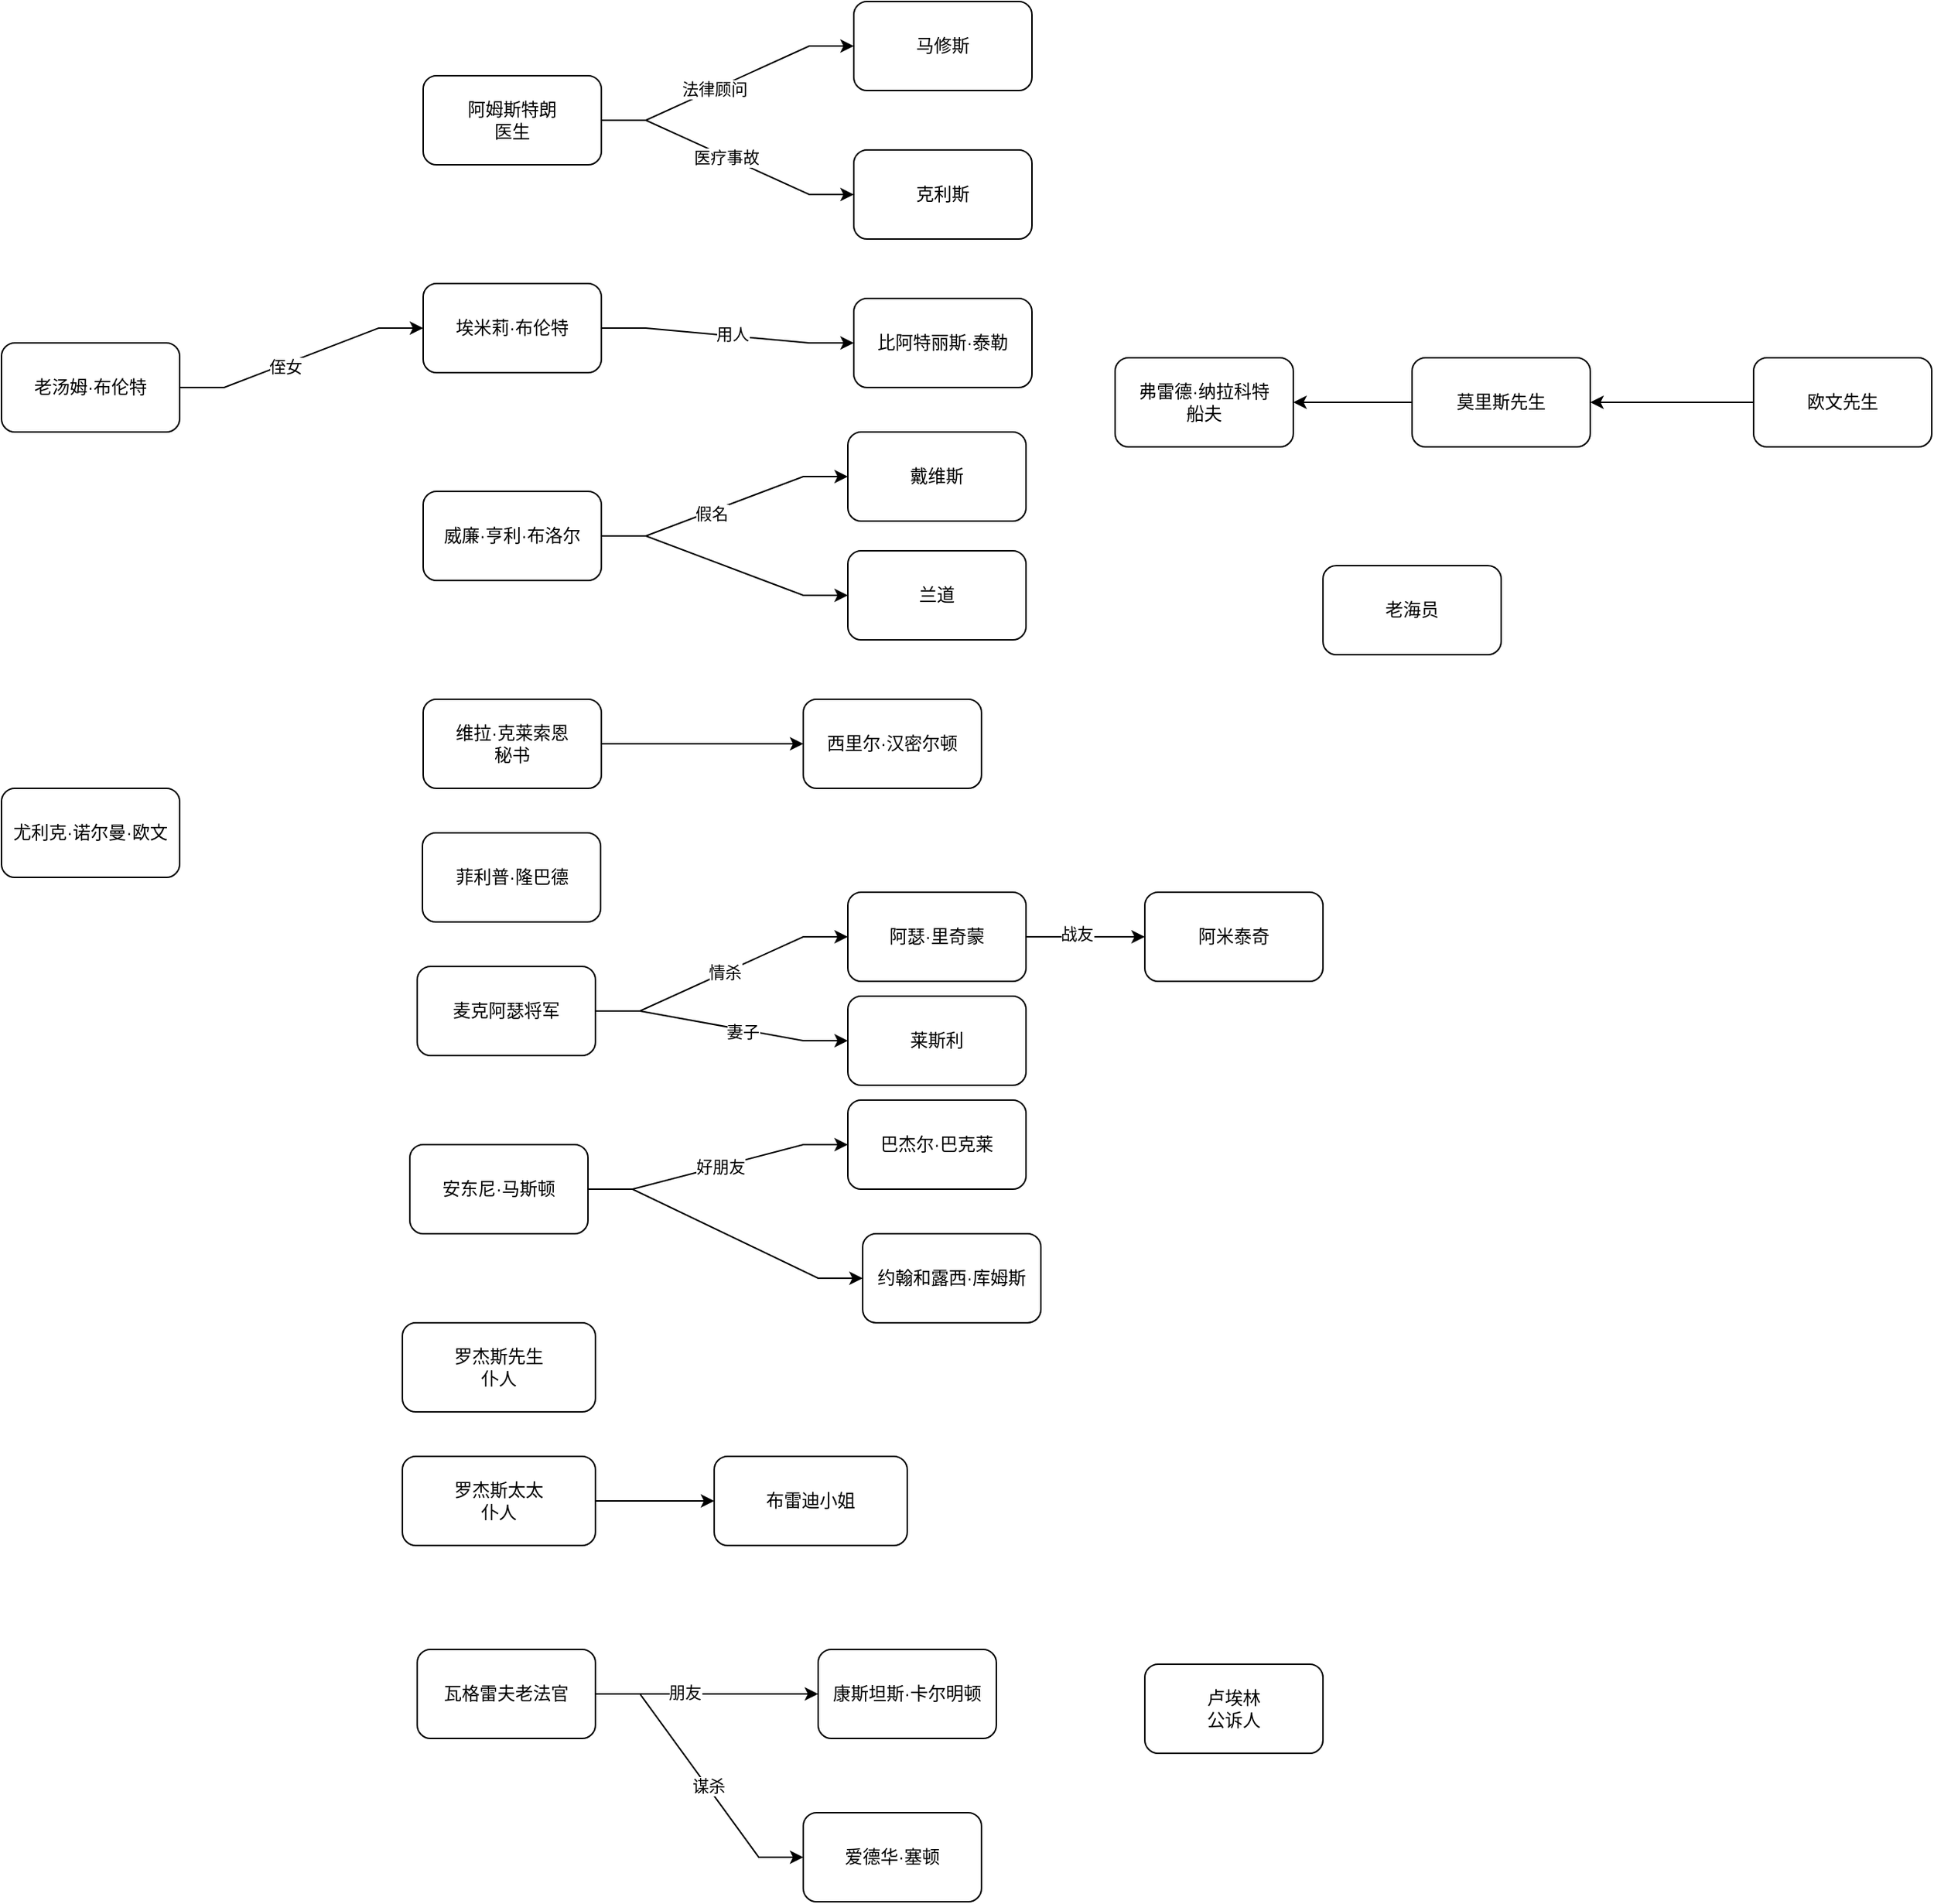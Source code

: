 <mxfile version="24.2.5" type="device">
  <diagram name="第 1 页" id="uaYLFDXUeedFQShtjSbM">
    <mxGraphModel dx="1434" dy="2005" grid="1" gridSize="10" guides="1" tooltips="1" connect="1" arrows="1" fold="1" page="1" pageScale="1" pageWidth="827" pageHeight="1169" math="0" shadow="0">
      <root>
        <mxCell id="0" />
        <mxCell id="1" parent="0" />
        <mxCell id="Sl-FEf8JmTTaRZ0j0qlJ-5" style="edgeStyle=entityRelationEdgeStyle;rounded=0;orthogonalLoop=1;jettySize=auto;html=1;exitX=1;exitY=0.5;exitDx=0;exitDy=0;entryX=0;entryY=0.5;entryDx=0;entryDy=0;" edge="1" parent="1" source="C-dWYYlg3CatljImR4sD-1" target="C-dWYYlg3CatljImR4sD-17">
          <mxGeometry relative="1" as="geometry" />
        </mxCell>
        <mxCell id="Sl-FEf8JmTTaRZ0j0qlJ-6" value="假名" style="edgeLabel;html=1;align=center;verticalAlign=middle;resizable=0;points=[];" vertex="1" connectable="0" parent="Sl-FEf8JmTTaRZ0j0qlJ-5">
          <mxGeometry x="-0.121" y="-1" relative="1" as="geometry">
            <mxPoint as="offset" />
          </mxGeometry>
        </mxCell>
        <mxCell id="Sl-FEf8JmTTaRZ0j0qlJ-25" value="" style="edgeStyle=entityRelationEdgeStyle;rounded=0;orthogonalLoop=1;jettySize=auto;html=1;" edge="1" parent="1" source="C-dWYYlg3CatljImR4sD-1" target="Sl-FEf8JmTTaRZ0j0qlJ-24">
          <mxGeometry relative="1" as="geometry" />
        </mxCell>
        <mxCell id="C-dWYYlg3CatljImR4sD-1" value="威廉·亨利·布洛尔" style="rounded=1;whiteSpace=wrap;html=1;" parent="1" vertex="1">
          <mxGeometry x="354" y="140" width="120" height="60" as="geometry" />
        </mxCell>
        <mxCell id="Sl-FEf8JmTTaRZ0j0qlJ-41" value="" style="edgeStyle=entityRelationEdgeStyle;rounded=0;orthogonalLoop=1;jettySize=auto;html=1;" edge="1" parent="1" source="C-dWYYlg3CatljImR4sD-2" target="Sl-FEf8JmTTaRZ0j0qlJ-40">
          <mxGeometry relative="1" as="geometry" />
        </mxCell>
        <mxCell id="Sl-FEf8JmTTaRZ0j0qlJ-42" value="用人" style="edgeLabel;html=1;align=center;verticalAlign=middle;resizable=0;points=[];" vertex="1" connectable="0" parent="Sl-FEf8JmTTaRZ0j0qlJ-41">
          <mxGeometry x="0.025" y="1" relative="1" as="geometry">
            <mxPoint as="offset" />
          </mxGeometry>
        </mxCell>
        <mxCell id="C-dWYYlg3CatljImR4sD-2" value="埃米莉·布伦特" style="rounded=1;whiteSpace=wrap;html=1;" parent="1" vertex="1">
          <mxGeometry x="354" width="120" height="60" as="geometry" />
        </mxCell>
        <mxCell id="Sl-FEf8JmTTaRZ0j0qlJ-17" value="" style="edgeStyle=orthogonalEdgeStyle;rounded=0;orthogonalLoop=1;jettySize=auto;html=1;" edge="1" parent="1" source="C-dWYYlg3CatljImR4sD-3" target="Sl-FEf8JmTTaRZ0j0qlJ-16">
          <mxGeometry relative="1" as="geometry" />
        </mxCell>
        <mxCell id="C-dWYYlg3CatljImR4sD-3" value="维拉·克莱索恩&lt;div&gt;秘书&lt;/div&gt;" style="rounded=1;whiteSpace=wrap;html=1;strokeColor=default;align=center;verticalAlign=middle;fillColor=default;" parent="1" vertex="1">
          <mxGeometry x="354" y="280" width="120" height="60" as="geometry" />
        </mxCell>
        <mxCell id="Sl-FEf8JmTTaRZ0j0qlJ-14" value="" style="edgeStyle=entityRelationEdgeStyle;rounded=0;orthogonalLoop=1;jettySize=auto;html=1;" edge="1" parent="1" source="C-dWYYlg3CatljImR4sD-4" target="Sl-FEf8JmTTaRZ0j0qlJ-13">
          <mxGeometry relative="1" as="geometry" />
        </mxCell>
        <mxCell id="Sl-FEf8JmTTaRZ0j0qlJ-15" value="法律顾问" style="edgeLabel;html=1;align=center;verticalAlign=middle;resizable=0;points=[];" vertex="1" connectable="0" parent="Sl-FEf8JmTTaRZ0j0qlJ-14">
          <mxGeometry x="-0.112" relative="1" as="geometry">
            <mxPoint as="offset" />
          </mxGeometry>
        </mxCell>
        <mxCell id="Sl-FEf8JmTTaRZ0j0qlJ-27" value="" style="edgeStyle=entityRelationEdgeStyle;rounded=0;orthogonalLoop=1;jettySize=auto;html=1;" edge="1" parent="1" source="C-dWYYlg3CatljImR4sD-4" target="Sl-FEf8JmTTaRZ0j0qlJ-26">
          <mxGeometry relative="1" as="geometry" />
        </mxCell>
        <mxCell id="Sl-FEf8JmTTaRZ0j0qlJ-28" value="医疗事故" style="edgeLabel;html=1;align=center;verticalAlign=middle;resizable=0;points=[];" vertex="1" connectable="0" parent="Sl-FEf8JmTTaRZ0j0qlJ-27">
          <mxGeometry x="-0.011" relative="1" as="geometry">
            <mxPoint as="offset" />
          </mxGeometry>
        </mxCell>
        <mxCell id="C-dWYYlg3CatljImR4sD-4" value="阿姆斯特朗&lt;div&gt;医生&lt;/div&gt;" style="rounded=1;whiteSpace=wrap;html=1;strokeColor=default;align=center;verticalAlign=middle;fillColor=default;" parent="1" vertex="1">
          <mxGeometry x="354" y="-140" width="120" height="60" as="geometry" />
        </mxCell>
        <mxCell id="C-dWYYlg3CatljImR4sD-5" value="菲利普·隆巴德" style="rounded=1;whiteSpace=wrap;html=1;strokeColor=default;align=center;verticalAlign=middle;fillColor=default;" parent="1" vertex="1">
          <mxGeometry x="353.5" y="370" width="120" height="60" as="geometry" />
        </mxCell>
        <mxCell id="Sl-FEf8JmTTaRZ0j0qlJ-8" value="" style="edgeStyle=orthogonalEdgeStyle;rounded=0;orthogonalLoop=1;jettySize=auto;html=1;" edge="1" parent="1" source="C-dWYYlg3CatljImR4sD-6" target="Sl-FEf8JmTTaRZ0j0qlJ-7">
          <mxGeometry relative="1" as="geometry" />
        </mxCell>
        <mxCell id="Sl-FEf8JmTTaRZ0j0qlJ-9" value="朋友" style="edgeLabel;html=1;align=center;verticalAlign=middle;resizable=0;points=[];" vertex="1" connectable="0" parent="Sl-FEf8JmTTaRZ0j0qlJ-8">
          <mxGeometry x="-0.2" y="1" relative="1" as="geometry">
            <mxPoint as="offset" />
          </mxGeometry>
        </mxCell>
        <mxCell id="Sl-FEf8JmTTaRZ0j0qlJ-11" value="" style="edgeStyle=entityRelationEdgeStyle;rounded=0;orthogonalLoop=1;jettySize=auto;html=1;" edge="1" parent="1" source="C-dWYYlg3CatljImR4sD-6" target="Sl-FEf8JmTTaRZ0j0qlJ-10">
          <mxGeometry relative="1" as="geometry" />
        </mxCell>
        <mxCell id="Sl-FEf8JmTTaRZ0j0qlJ-12" value="谋杀" style="edgeLabel;html=1;align=center;verticalAlign=middle;resizable=0;points=[];" vertex="1" connectable="0" parent="Sl-FEf8JmTTaRZ0j0qlJ-11">
          <mxGeometry x="0.094" y="1" relative="1" as="geometry">
            <mxPoint as="offset" />
          </mxGeometry>
        </mxCell>
        <mxCell id="C-dWYYlg3CatljImR4sD-6" value="瓦格雷夫老法官" style="rounded=1;whiteSpace=wrap;html=1;strokeColor=default;align=center;verticalAlign=middle;fillColor=default;" parent="1" vertex="1">
          <mxGeometry x="350" y="920" width="120" height="60" as="geometry" />
        </mxCell>
        <mxCell id="Sl-FEf8JmTTaRZ0j0qlJ-19" value="" style="edgeStyle=entityRelationEdgeStyle;rounded=0;orthogonalLoop=1;jettySize=auto;html=1;" edge="1" parent="1" source="C-dWYYlg3CatljImR4sD-7" target="Sl-FEf8JmTTaRZ0j0qlJ-18">
          <mxGeometry relative="1" as="geometry" />
        </mxCell>
        <mxCell id="Sl-FEf8JmTTaRZ0j0qlJ-33" value="情杀" style="edgeLabel;html=1;align=center;verticalAlign=middle;resizable=0;points=[];" vertex="1" connectable="0" parent="Sl-FEf8JmTTaRZ0j0qlJ-19">
          <mxGeometry x="0.025" relative="1" as="geometry">
            <mxPoint as="offset" />
          </mxGeometry>
        </mxCell>
        <mxCell id="Sl-FEf8JmTTaRZ0j0qlJ-44" style="edgeStyle=entityRelationEdgeStyle;rounded=0;orthogonalLoop=1;jettySize=auto;html=1;exitX=1;exitY=0.5;exitDx=0;exitDy=0;" edge="1" parent="1" source="C-dWYYlg3CatljImR4sD-7" target="Sl-FEf8JmTTaRZ0j0qlJ-30">
          <mxGeometry relative="1" as="geometry" />
        </mxCell>
        <mxCell id="Sl-FEf8JmTTaRZ0j0qlJ-45" value="妻子" style="edgeLabel;html=1;align=center;verticalAlign=middle;resizable=0;points=[];" vertex="1" connectable="0" parent="Sl-FEf8JmTTaRZ0j0qlJ-44">
          <mxGeometry x="0.169" y="-1" relative="1" as="geometry">
            <mxPoint as="offset" />
          </mxGeometry>
        </mxCell>
        <mxCell id="C-dWYYlg3CatljImR4sD-7" value="麦克阿瑟将军" style="rounded=1;whiteSpace=wrap;html=1;strokeColor=default;align=center;verticalAlign=middle;fillColor=default;" parent="1" vertex="1">
          <mxGeometry x="350" y="460" width="120" height="60" as="geometry" />
        </mxCell>
        <mxCell id="Sl-FEf8JmTTaRZ0j0qlJ-3" style="edgeStyle=entityRelationEdgeStyle;rounded=0;orthogonalLoop=1;jettySize=auto;html=1;exitX=1;exitY=0.5;exitDx=0;exitDy=0;entryX=0;entryY=0.5;entryDx=0;entryDy=0;" edge="1" parent="1" source="C-dWYYlg3CatljImR4sD-8" target="Sl-FEf8JmTTaRZ0j0qlJ-2">
          <mxGeometry relative="1" as="geometry" />
        </mxCell>
        <mxCell id="Sl-FEf8JmTTaRZ0j0qlJ-4" value="好朋友" style="edgeLabel;html=1;align=center;verticalAlign=middle;resizable=0;points=[];" vertex="1" connectable="0" parent="Sl-FEf8JmTTaRZ0j0qlJ-3">
          <mxGeometry x="0.012" relative="1" as="geometry">
            <mxPoint as="offset" />
          </mxGeometry>
        </mxCell>
        <mxCell id="Sl-FEf8JmTTaRZ0j0qlJ-21" value="" style="edgeStyle=entityRelationEdgeStyle;rounded=0;orthogonalLoop=1;jettySize=auto;html=1;" edge="1" parent="1" source="C-dWYYlg3CatljImR4sD-8" target="Sl-FEf8JmTTaRZ0j0qlJ-20">
          <mxGeometry relative="1" as="geometry" />
        </mxCell>
        <mxCell id="C-dWYYlg3CatljImR4sD-8" value="安东尼·马斯顿" style="rounded=1;whiteSpace=wrap;html=1;strokeColor=default;align=center;verticalAlign=middle;fillColor=default;" parent="1" vertex="1">
          <mxGeometry x="345" y="580" width="120" height="60" as="geometry" />
        </mxCell>
        <mxCell id="C-dWYYlg3CatljImR4sD-9" value="罗杰斯先生&lt;div&gt;仆人&lt;/div&gt;" style="rounded=1;whiteSpace=wrap;html=1;strokeColor=default;align=center;verticalAlign=middle;fillColor=default;" parent="1" vertex="1">
          <mxGeometry x="340" y="700" width="130" height="60" as="geometry" />
        </mxCell>
        <mxCell id="C-dWYYlg3CatljImR4sD-10" value="老海员" style="rounded=1;whiteSpace=wrap;html=1;strokeColor=default;align=center;verticalAlign=middle;fontFamily=Helvetica;fontSize=12;fontColor=default;fillColor=default;" parent="1" vertex="1">
          <mxGeometry x="960" y="190" width="120" height="60" as="geometry" />
        </mxCell>
        <mxCell id="C-dWYYlg3CatljImR4sD-11" value="弗雷德·纳拉科特&lt;div&gt;船夫&lt;/div&gt;" style="rounded=1;whiteSpace=wrap;html=1;strokeColor=default;align=center;verticalAlign=middle;fillColor=default;" parent="1" vertex="1">
          <mxGeometry x="820" y="50" width="120" height="60" as="geometry" />
        </mxCell>
        <mxCell id="C-dWYYlg3CatljImR4sD-15" style="edgeStyle=orthogonalEdgeStyle;rounded=0;orthogonalLoop=1;jettySize=auto;html=1;exitX=0;exitY=0.5;exitDx=0;exitDy=0;entryX=1;entryY=0.5;entryDx=0;entryDy=0;fontFamily=Helvetica;fontSize=12;fontColor=default;" parent="1" source="C-dWYYlg3CatljImR4sD-12" target="C-dWYYlg3CatljImR4sD-11" edge="1">
          <mxGeometry relative="1" as="geometry" />
        </mxCell>
        <mxCell id="C-dWYYlg3CatljImR4sD-12" value="莫里斯先生" style="rounded=1;whiteSpace=wrap;html=1;strokeColor=default;align=center;verticalAlign=middle;fillColor=default;" parent="1" vertex="1">
          <mxGeometry x="1020" y="50" width="120" height="60" as="geometry" />
        </mxCell>
        <mxCell id="C-dWYYlg3CatljImR4sD-14" style="edgeStyle=orthogonalEdgeStyle;rounded=0;orthogonalLoop=1;jettySize=auto;html=1;exitX=0;exitY=0.5;exitDx=0;exitDy=0;entryX=1;entryY=0.5;entryDx=0;entryDy=0;fontFamily=Helvetica;fontSize=12;fontColor=default;" parent="1" source="C-dWYYlg3CatljImR4sD-13" target="C-dWYYlg3CatljImR4sD-12" edge="1">
          <mxGeometry relative="1" as="geometry" />
        </mxCell>
        <mxCell id="C-dWYYlg3CatljImR4sD-13" value="欧文先生" style="rounded=1;whiteSpace=wrap;html=1;strokeColor=default;align=center;verticalAlign=middle;fillColor=default;" parent="1" vertex="1">
          <mxGeometry x="1250" y="50" width="120" height="60" as="geometry" />
        </mxCell>
        <mxCell id="Sl-FEf8JmTTaRZ0j0qlJ-23" value="" style="edgeStyle=orthogonalEdgeStyle;rounded=0;orthogonalLoop=1;jettySize=auto;html=1;" edge="1" parent="1" source="C-dWYYlg3CatljImR4sD-16" target="Sl-FEf8JmTTaRZ0j0qlJ-22">
          <mxGeometry relative="1" as="geometry" />
        </mxCell>
        <mxCell id="C-dWYYlg3CatljImR4sD-16" value="罗杰斯太太&lt;div&gt;仆人&lt;/div&gt;" style="rounded=1;whiteSpace=wrap;html=1;strokeColor=default;align=center;verticalAlign=middle;fillColor=default;" parent="1" vertex="1">
          <mxGeometry x="340" y="790" width="130" height="60" as="geometry" />
        </mxCell>
        <mxCell id="C-dWYYlg3CatljImR4sD-17" value="戴维斯" style="rounded=1;whiteSpace=wrap;html=1;strokeColor=default;align=center;verticalAlign=middle;fillColor=default;" parent="1" vertex="1">
          <mxGeometry x="640" y="100" width="120" height="60" as="geometry" />
        </mxCell>
        <mxCell id="Sl-FEf8JmTTaRZ0j0qlJ-1" value="尤利克·诺尔曼·欧文" style="rounded=1;whiteSpace=wrap;html=1;" vertex="1" parent="1">
          <mxGeometry x="70" y="340" width="120" height="60" as="geometry" />
        </mxCell>
        <mxCell id="Sl-FEf8JmTTaRZ0j0qlJ-2" value="巴杰尔·巴克莱" style="rounded=1;whiteSpace=wrap;html=1;" vertex="1" parent="1">
          <mxGeometry x="640" y="550" width="120" height="60" as="geometry" />
        </mxCell>
        <mxCell id="Sl-FEf8JmTTaRZ0j0qlJ-7" value="康斯坦斯·卡尔明顿" style="rounded=1;whiteSpace=wrap;html=1;strokeColor=default;align=center;verticalAlign=middle;fillColor=default;" vertex="1" parent="1">
          <mxGeometry x="620" y="920" width="120" height="60" as="geometry" />
        </mxCell>
        <mxCell id="Sl-FEf8JmTTaRZ0j0qlJ-10" value="爱德华·塞顿" style="rounded=1;whiteSpace=wrap;html=1;strokeColor=default;align=center;verticalAlign=middle;fillColor=default;" vertex="1" parent="1">
          <mxGeometry x="610" y="1030" width="120" height="60" as="geometry" />
        </mxCell>
        <mxCell id="Sl-FEf8JmTTaRZ0j0qlJ-13" value="马修斯" style="rounded=1;whiteSpace=wrap;html=1;strokeColor=default;align=center;verticalAlign=middle;fillColor=default;" vertex="1" parent="1">
          <mxGeometry x="644" y="-190" width="120" height="60" as="geometry" />
        </mxCell>
        <mxCell id="Sl-FEf8JmTTaRZ0j0qlJ-16" value="西里尔·汉密尔顿" style="rounded=1;whiteSpace=wrap;html=1;strokeColor=default;align=center;verticalAlign=middle;fillColor=default;" vertex="1" parent="1">
          <mxGeometry x="610" y="280" width="120" height="60" as="geometry" />
        </mxCell>
        <mxCell id="Sl-FEf8JmTTaRZ0j0qlJ-35" value="" style="edgeStyle=orthogonalEdgeStyle;rounded=0;orthogonalLoop=1;jettySize=auto;html=1;" edge="1" parent="1" source="Sl-FEf8JmTTaRZ0j0qlJ-18" target="Sl-FEf8JmTTaRZ0j0qlJ-34">
          <mxGeometry relative="1" as="geometry" />
        </mxCell>
        <mxCell id="Sl-FEf8JmTTaRZ0j0qlJ-36" value="战友" style="edgeLabel;html=1;align=center;verticalAlign=middle;resizable=0;points=[];" vertex="1" connectable="0" parent="Sl-FEf8JmTTaRZ0j0qlJ-35">
          <mxGeometry x="-0.15" y="2" relative="1" as="geometry">
            <mxPoint as="offset" />
          </mxGeometry>
        </mxCell>
        <mxCell id="Sl-FEf8JmTTaRZ0j0qlJ-18" value="阿瑟·里奇蒙" style="rounded=1;whiteSpace=wrap;html=1;strokeColor=default;align=center;verticalAlign=middle;fillColor=default;" vertex="1" parent="1">
          <mxGeometry x="640" y="410" width="120" height="60" as="geometry" />
        </mxCell>
        <mxCell id="Sl-FEf8JmTTaRZ0j0qlJ-20" value="约翰和露西·库姆斯" style="rounded=1;whiteSpace=wrap;html=1;strokeColor=default;align=center;verticalAlign=middle;fillColor=default;" vertex="1" parent="1">
          <mxGeometry x="650" y="640" width="120" height="60" as="geometry" />
        </mxCell>
        <mxCell id="Sl-FEf8JmTTaRZ0j0qlJ-22" value="布雷迪小姐" style="rounded=1;whiteSpace=wrap;html=1;strokeColor=default;align=center;verticalAlign=middle;fillColor=default;" vertex="1" parent="1">
          <mxGeometry x="550" y="790" width="130" height="60" as="geometry" />
        </mxCell>
        <mxCell id="Sl-FEf8JmTTaRZ0j0qlJ-24" value="兰道" style="rounded=1;whiteSpace=wrap;html=1;" vertex="1" parent="1">
          <mxGeometry x="640" y="180" width="120" height="60" as="geometry" />
        </mxCell>
        <mxCell id="Sl-FEf8JmTTaRZ0j0qlJ-26" value="克利斯" style="rounded=1;whiteSpace=wrap;html=1;strokeColor=default;align=center;verticalAlign=middle;fillColor=default;" vertex="1" parent="1">
          <mxGeometry x="644" y="-90" width="120" height="60" as="geometry" />
        </mxCell>
        <mxCell id="Sl-FEf8JmTTaRZ0j0qlJ-29" value="卢埃林&lt;div&gt;公诉人&lt;/div&gt;" style="rounded=1;whiteSpace=wrap;html=1;" vertex="1" parent="1">
          <mxGeometry x="840" y="930" width="120" height="60" as="geometry" />
        </mxCell>
        <mxCell id="Sl-FEf8JmTTaRZ0j0qlJ-30" value="莱斯利" style="rounded=1;whiteSpace=wrap;html=1;strokeColor=default;align=center;verticalAlign=middle;fillColor=default;" vertex="1" parent="1">
          <mxGeometry x="640" y="480" width="120" height="60" as="geometry" />
        </mxCell>
        <mxCell id="Sl-FEf8JmTTaRZ0j0qlJ-34" value="阿米泰奇" style="rounded=1;whiteSpace=wrap;html=1;strokeColor=default;align=center;verticalAlign=middle;fillColor=default;" vertex="1" parent="1">
          <mxGeometry x="840" y="410" width="120" height="60" as="geometry" />
        </mxCell>
        <mxCell id="Sl-FEf8JmTTaRZ0j0qlJ-38" style="edgeStyle=entityRelationEdgeStyle;rounded=0;orthogonalLoop=1;jettySize=auto;html=1;exitX=1;exitY=0.5;exitDx=0;exitDy=0;" edge="1" parent="1" source="Sl-FEf8JmTTaRZ0j0qlJ-37" target="C-dWYYlg3CatljImR4sD-2">
          <mxGeometry relative="1" as="geometry" />
        </mxCell>
        <mxCell id="Sl-FEf8JmTTaRZ0j0qlJ-39" value="侄女" style="edgeLabel;html=1;align=center;verticalAlign=middle;resizable=0;points=[];" vertex="1" connectable="0" parent="Sl-FEf8JmTTaRZ0j0qlJ-38">
          <mxGeometry x="-0.148" y="-1" relative="1" as="geometry">
            <mxPoint as="offset" />
          </mxGeometry>
        </mxCell>
        <mxCell id="Sl-FEf8JmTTaRZ0j0qlJ-37" value="老汤姆·布伦特" style="rounded=1;whiteSpace=wrap;html=1;" vertex="1" parent="1">
          <mxGeometry x="70" y="40" width="120" height="60" as="geometry" />
        </mxCell>
        <mxCell id="Sl-FEf8JmTTaRZ0j0qlJ-40" value="比阿特丽斯·泰勒" style="rounded=1;whiteSpace=wrap;html=1;" vertex="1" parent="1">
          <mxGeometry x="644" y="10" width="120" height="60" as="geometry" />
        </mxCell>
      </root>
    </mxGraphModel>
  </diagram>
</mxfile>

